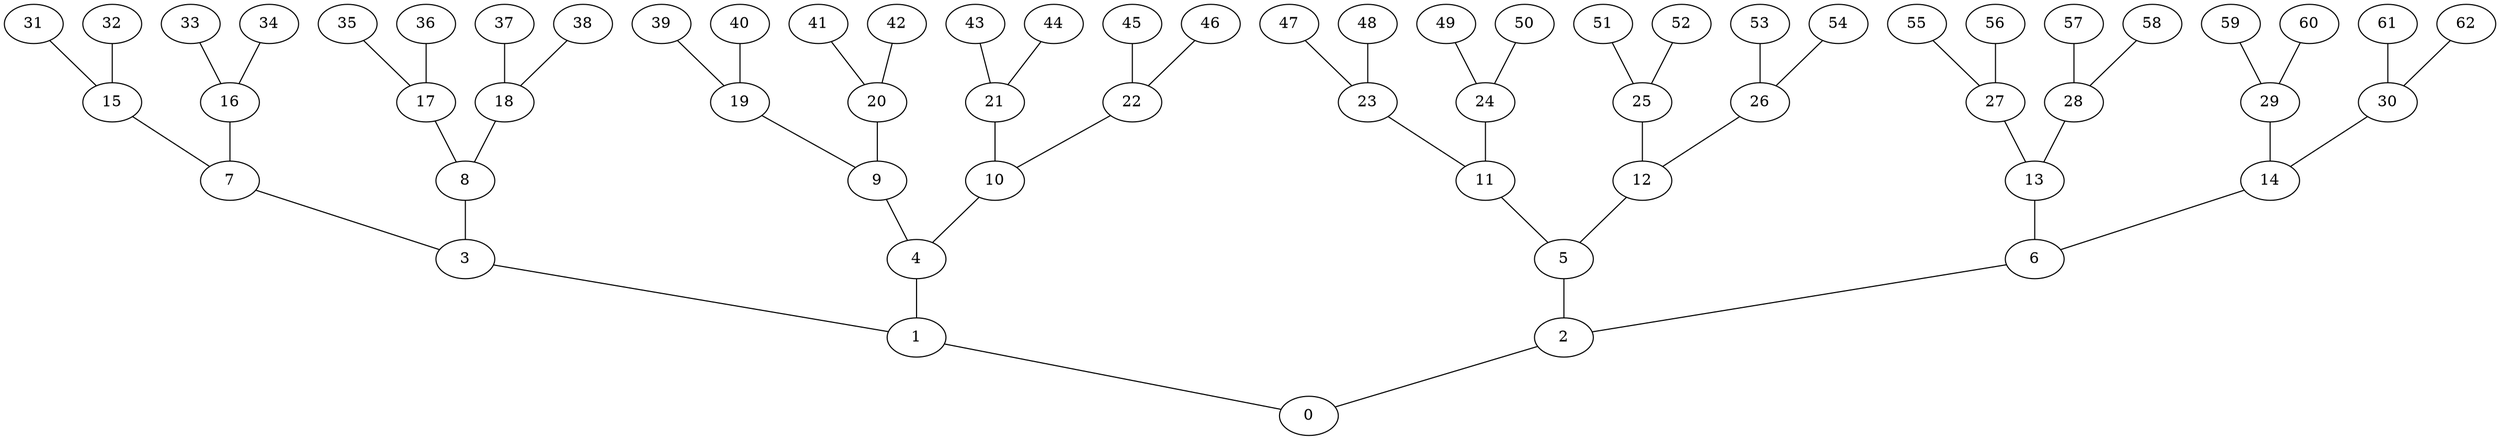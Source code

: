 /* Created by igraph 0.7.1 */
graph {
  0;
  1;
  2;
  3;
  4;
  5;
  6;
  7;
  8;
  9;
  10;
  11;
  12;
  13;
  14;
  15;
  16;
  17;
  18;
  19;
  20;
  21;
  22;
  23;
  24;
  25;
  26;
  27;
  28;
  29;
  30;
  31;
  32;
  33;
  34;
  35;
  36;
  37;
  38;
  39;
  40;
  41;
  42;
  43;
  44;
  45;
  46;
  47;
  48;
  49;
  50;
  51;
  52;
  53;
  54;
  55;
  56;
  57;
  58;
  59;
  60;
  61;
  62;

  1 -- 0;
  2 -- 0;
  3 -- 1;
  4 -- 1;
  5 -- 2;
  6 -- 2;
  7 -- 3;
  8 -- 3;
  9 -- 4;
  10 -- 4;
  11 -- 5;
  12 -- 5;
  13 -- 6;
  14 -- 6;
  15 -- 7;
  16 -- 7;
  17 -- 8;
  18 -- 8;
  19 -- 9;
  20 -- 9;
  21 -- 10;
  22 -- 10;
  23 -- 11;
  24 -- 11;
  25 -- 12;
  26 -- 12;
  27 -- 13;
  28 -- 13;
  29 -- 14;
  30 -- 14;
  31 -- 15;
  32 -- 15;
  33 -- 16;
  34 -- 16;
  35 -- 17;
  36 -- 17;
  37 -- 18;
  38 -- 18;
  39 -- 19;
  40 -- 19;
  41 -- 20;
  42 -- 20;
  43 -- 21;
  44 -- 21;
  45 -- 22;
  46 -- 22;
  47 -- 23;
  48 -- 23;
  49 -- 24;
  50 -- 24;
  51 -- 25;
  52 -- 25;
  53 -- 26;
  54 -- 26;
  55 -- 27;
  56 -- 27;
  57 -- 28;
  58 -- 28;
  59 -- 29;
  60 -- 29;
  61 -- 30;
  62 -- 30;
}

